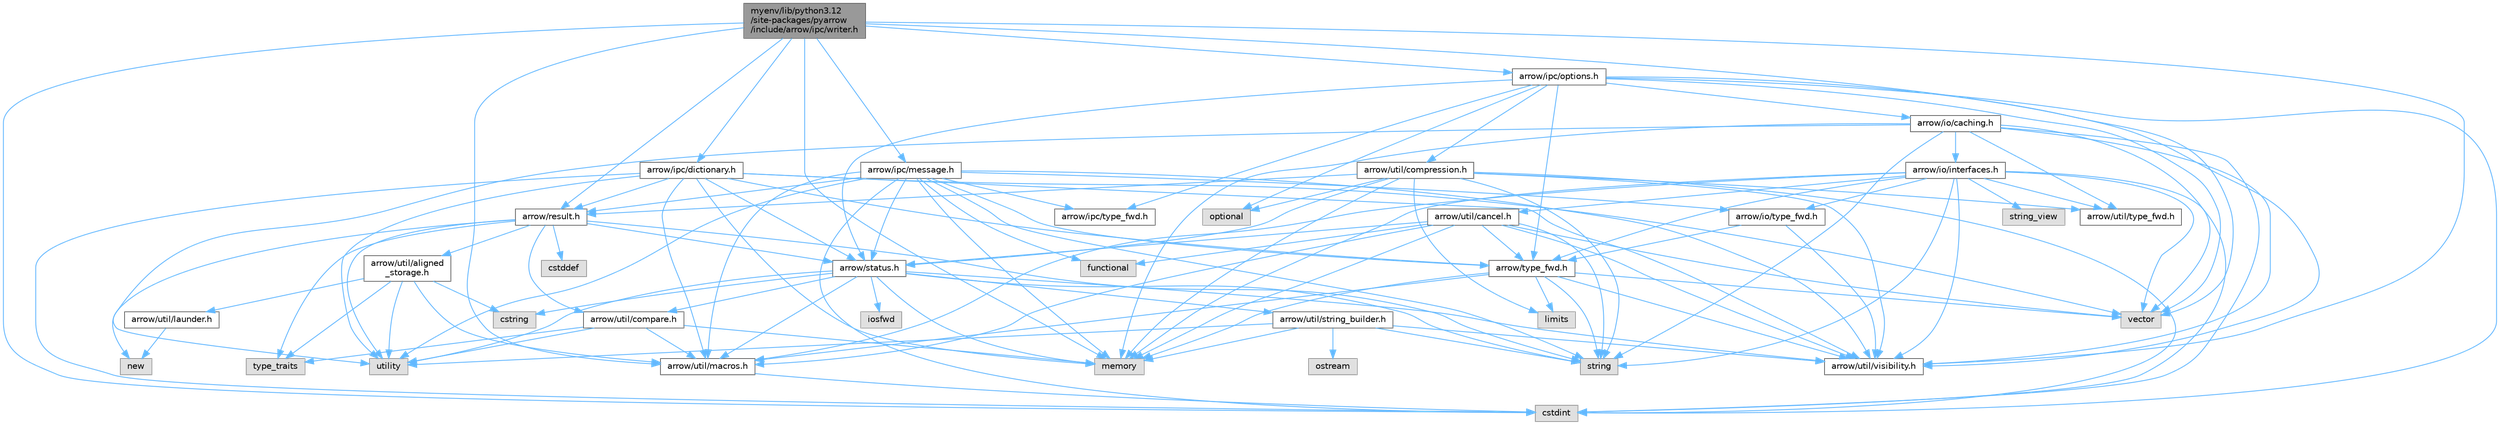 digraph "myenv/lib/python3.12/site-packages/pyarrow/include/arrow/ipc/writer.h"
{
 // LATEX_PDF_SIZE
  bgcolor="transparent";
  edge [fontname=Helvetica,fontsize=10,labelfontname=Helvetica,labelfontsize=10];
  node [fontname=Helvetica,fontsize=10,shape=box,height=0.2,width=0.4];
  Node1 [id="Node000001",label="myenv/lib/python3.12\l/site-packages/pyarrow\l/include/arrow/ipc/writer.h",height=0.2,width=0.4,color="gray40", fillcolor="grey60", style="filled", fontcolor="black",tooltip=" "];
  Node1 -> Node2 [id="edge1_Node000001_Node000002",color="steelblue1",style="solid",tooltip=" "];
  Node2 [id="Node000002",label="cstdint",height=0.2,width=0.4,color="grey60", fillcolor="#E0E0E0", style="filled",tooltip=" "];
  Node1 -> Node3 [id="edge2_Node000001_Node000003",color="steelblue1",style="solid",tooltip=" "];
  Node3 [id="Node000003",label="memory",height=0.2,width=0.4,color="grey60", fillcolor="#E0E0E0", style="filled",tooltip=" "];
  Node1 -> Node4 [id="edge3_Node000001_Node000004",color="steelblue1",style="solid",tooltip=" "];
  Node4 [id="Node000004",label="vector",height=0.2,width=0.4,color="grey60", fillcolor="#E0E0E0", style="filled",tooltip=" "];
  Node1 -> Node5 [id="edge4_Node000001_Node000005",color="steelblue1",style="solid",tooltip=" "];
  Node5 [id="Node000005",label="arrow/ipc/dictionary.h",height=0.2,width=0.4,color="grey40", fillcolor="white", style="filled",URL="$dictionary_8h.html",tooltip=" "];
  Node5 -> Node2 [id="edge5_Node000005_Node000002",color="steelblue1",style="solid",tooltip=" "];
  Node5 -> Node3 [id="edge6_Node000005_Node000003",color="steelblue1",style="solid",tooltip=" "];
  Node5 -> Node6 [id="edge7_Node000005_Node000006",color="steelblue1",style="solid",tooltip=" "];
  Node6 [id="Node000006",label="utility",height=0.2,width=0.4,color="grey60", fillcolor="#E0E0E0", style="filled",tooltip=" "];
  Node5 -> Node4 [id="edge8_Node000005_Node000004",color="steelblue1",style="solid",tooltip=" "];
  Node5 -> Node7 [id="edge9_Node000005_Node000007",color="steelblue1",style="solid",tooltip=" "];
  Node7 [id="Node000007",label="arrow/result.h",height=0.2,width=0.4,color="grey40", fillcolor="white", style="filled",URL="$result_8h.html",tooltip=" "];
  Node7 -> Node8 [id="edge10_Node000007_Node000008",color="steelblue1",style="solid",tooltip=" "];
  Node8 [id="Node000008",label="cstddef",height=0.2,width=0.4,color="grey60", fillcolor="#E0E0E0", style="filled",tooltip=" "];
  Node7 -> Node9 [id="edge11_Node000007_Node000009",color="steelblue1",style="solid",tooltip=" "];
  Node9 [id="Node000009",label="new",height=0.2,width=0.4,color="grey60", fillcolor="#E0E0E0", style="filled",tooltip=" "];
  Node7 -> Node10 [id="edge12_Node000007_Node000010",color="steelblue1",style="solid",tooltip=" "];
  Node10 [id="Node000010",label="string",height=0.2,width=0.4,color="grey60", fillcolor="#E0E0E0", style="filled",tooltip=" "];
  Node7 -> Node11 [id="edge13_Node000007_Node000011",color="steelblue1",style="solid",tooltip=" "];
  Node11 [id="Node000011",label="type_traits",height=0.2,width=0.4,color="grey60", fillcolor="#E0E0E0", style="filled",tooltip=" "];
  Node7 -> Node6 [id="edge14_Node000007_Node000006",color="steelblue1",style="solid",tooltip=" "];
  Node7 -> Node12 [id="edge15_Node000007_Node000012",color="steelblue1",style="solid",tooltip=" "];
  Node12 [id="Node000012",label="arrow/status.h",height=0.2,width=0.4,color="grey40", fillcolor="white", style="filled",URL="$status_8h.html",tooltip=" "];
  Node12 -> Node13 [id="edge16_Node000012_Node000013",color="steelblue1",style="solid",tooltip=" "];
  Node13 [id="Node000013",label="cstring",height=0.2,width=0.4,color="grey60", fillcolor="#E0E0E0", style="filled",tooltip=" "];
  Node12 -> Node14 [id="edge17_Node000012_Node000014",color="steelblue1",style="solid",tooltip=" "];
  Node14 [id="Node000014",label="iosfwd",height=0.2,width=0.4,color="grey60", fillcolor="#E0E0E0", style="filled",tooltip=" "];
  Node12 -> Node3 [id="edge18_Node000012_Node000003",color="steelblue1",style="solid",tooltip=" "];
  Node12 -> Node10 [id="edge19_Node000012_Node000010",color="steelblue1",style="solid",tooltip=" "];
  Node12 -> Node6 [id="edge20_Node000012_Node000006",color="steelblue1",style="solid",tooltip=" "];
  Node12 -> Node15 [id="edge21_Node000012_Node000015",color="steelblue1",style="solid",tooltip=" "];
  Node15 [id="Node000015",label="arrow/util/compare.h",height=0.2,width=0.4,color="grey40", fillcolor="white", style="filled",URL="$util_2compare_8h.html",tooltip=" "];
  Node15 -> Node3 [id="edge22_Node000015_Node000003",color="steelblue1",style="solid",tooltip=" "];
  Node15 -> Node11 [id="edge23_Node000015_Node000011",color="steelblue1",style="solid",tooltip=" "];
  Node15 -> Node6 [id="edge24_Node000015_Node000006",color="steelblue1",style="solid",tooltip=" "];
  Node15 -> Node16 [id="edge25_Node000015_Node000016",color="steelblue1",style="solid",tooltip=" "];
  Node16 [id="Node000016",label="arrow/util/macros.h",height=0.2,width=0.4,color="grey40", fillcolor="white", style="filled",URL="$macros_8h.html",tooltip=" "];
  Node16 -> Node2 [id="edge26_Node000016_Node000002",color="steelblue1",style="solid",tooltip=" "];
  Node12 -> Node16 [id="edge27_Node000012_Node000016",color="steelblue1",style="solid",tooltip=" "];
  Node12 -> Node17 [id="edge28_Node000012_Node000017",color="steelblue1",style="solid",tooltip=" "];
  Node17 [id="Node000017",label="arrow/util/string_builder.h",height=0.2,width=0.4,color="grey40", fillcolor="white", style="filled",URL="$string__builder_8h.html",tooltip=" "];
  Node17 -> Node3 [id="edge29_Node000017_Node000003",color="steelblue1",style="solid",tooltip=" "];
  Node17 -> Node18 [id="edge30_Node000017_Node000018",color="steelblue1",style="solid",tooltip=" "];
  Node18 [id="Node000018",label="ostream",height=0.2,width=0.4,color="grey60", fillcolor="#E0E0E0", style="filled",tooltip=" "];
  Node17 -> Node10 [id="edge31_Node000017_Node000010",color="steelblue1",style="solid",tooltip=" "];
  Node17 -> Node6 [id="edge32_Node000017_Node000006",color="steelblue1",style="solid",tooltip=" "];
  Node17 -> Node19 [id="edge33_Node000017_Node000019",color="steelblue1",style="solid",tooltip=" "];
  Node19 [id="Node000019",label="arrow/util/visibility.h",height=0.2,width=0.4,color="grey40", fillcolor="white", style="filled",URL="$include_2arrow_2util_2visibility_8h.html",tooltip=" "];
  Node12 -> Node19 [id="edge34_Node000012_Node000019",color="steelblue1",style="solid",tooltip=" "];
  Node7 -> Node20 [id="edge35_Node000007_Node000020",color="steelblue1",style="solid",tooltip=" "];
  Node20 [id="Node000020",label="arrow/util/aligned\l_storage.h",height=0.2,width=0.4,color="grey40", fillcolor="white", style="filled",URL="$aligned__storage_8h.html",tooltip=" "];
  Node20 -> Node13 [id="edge36_Node000020_Node000013",color="steelblue1",style="solid",tooltip=" "];
  Node20 -> Node11 [id="edge37_Node000020_Node000011",color="steelblue1",style="solid",tooltip=" "];
  Node20 -> Node6 [id="edge38_Node000020_Node000006",color="steelblue1",style="solid",tooltip=" "];
  Node20 -> Node21 [id="edge39_Node000020_Node000021",color="steelblue1",style="solid",tooltip=" "];
  Node21 [id="Node000021",label="arrow/util/launder.h",height=0.2,width=0.4,color="grey40", fillcolor="white", style="filled",URL="$launder_8h.html",tooltip=" "];
  Node21 -> Node9 [id="edge40_Node000021_Node000009",color="steelblue1",style="solid",tooltip=" "];
  Node20 -> Node16 [id="edge41_Node000020_Node000016",color="steelblue1",style="solid",tooltip=" "];
  Node7 -> Node15 [id="edge42_Node000007_Node000015",color="steelblue1",style="solid",tooltip=" "];
  Node5 -> Node12 [id="edge43_Node000005_Node000012",color="steelblue1",style="solid",tooltip=" "];
  Node5 -> Node22 [id="edge44_Node000005_Node000022",color="steelblue1",style="solid",tooltip=" "];
  Node22 [id="Node000022",label="arrow/type_fwd.h",height=0.2,width=0.4,color="grey40", fillcolor="white", style="filled",URL="$arrow_2type__fwd_8h.html",tooltip=" "];
  Node22 -> Node23 [id="edge45_Node000022_Node000023",color="steelblue1",style="solid",tooltip=" "];
  Node23 [id="Node000023",label="limits",height=0.2,width=0.4,color="grey60", fillcolor="#E0E0E0", style="filled",tooltip=" "];
  Node22 -> Node3 [id="edge46_Node000022_Node000003",color="steelblue1",style="solid",tooltip=" "];
  Node22 -> Node10 [id="edge47_Node000022_Node000010",color="steelblue1",style="solid",tooltip=" "];
  Node22 -> Node4 [id="edge48_Node000022_Node000004",color="steelblue1",style="solid",tooltip=" "];
  Node22 -> Node16 [id="edge49_Node000022_Node000016",color="steelblue1",style="solid",tooltip=" "];
  Node22 -> Node19 [id="edge50_Node000022_Node000019",color="steelblue1",style="solid",tooltip=" "];
  Node5 -> Node16 [id="edge51_Node000005_Node000016",color="steelblue1",style="solid",tooltip=" "];
  Node5 -> Node19 [id="edge52_Node000005_Node000019",color="steelblue1",style="solid",tooltip=" "];
  Node1 -> Node24 [id="edge53_Node000001_Node000024",color="steelblue1",style="solid",tooltip=" "];
  Node24 [id="Node000024",label="arrow/ipc/message.h",height=0.2,width=0.4,color="grey40", fillcolor="white", style="filled",URL="$message_8h.html",tooltip=" "];
  Node24 -> Node2 [id="edge54_Node000024_Node000002",color="steelblue1",style="solid",tooltip=" "];
  Node24 -> Node25 [id="edge55_Node000024_Node000025",color="steelblue1",style="solid",tooltip=" "];
  Node25 [id="Node000025",label="functional",height=0.2,width=0.4,color="grey60", fillcolor="#E0E0E0", style="filled",tooltip=" "];
  Node24 -> Node3 [id="edge56_Node000024_Node000003",color="steelblue1",style="solid",tooltip=" "];
  Node24 -> Node10 [id="edge57_Node000024_Node000010",color="steelblue1",style="solid",tooltip=" "];
  Node24 -> Node6 [id="edge58_Node000024_Node000006",color="steelblue1",style="solid",tooltip=" "];
  Node24 -> Node26 [id="edge59_Node000024_Node000026",color="steelblue1",style="solid",tooltip=" "];
  Node26 [id="Node000026",label="arrow/io/type_fwd.h",height=0.2,width=0.4,color="grey40", fillcolor="white", style="filled",URL="$arrow_2io_2type__fwd_8h.html",tooltip=" "];
  Node26 -> Node22 [id="edge60_Node000026_Node000022",color="steelblue1",style="solid",tooltip=" "];
  Node26 -> Node19 [id="edge61_Node000026_Node000019",color="steelblue1",style="solid",tooltip=" "];
  Node24 -> Node27 [id="edge62_Node000024_Node000027",color="steelblue1",style="solid",tooltip=" "];
  Node27 [id="Node000027",label="arrow/ipc/type_fwd.h",height=0.2,width=0.4,color="grey40", fillcolor="white", style="filled",URL="$arrow_2ipc_2type__fwd_8h.html",tooltip=" "];
  Node24 -> Node7 [id="edge63_Node000024_Node000007",color="steelblue1",style="solid",tooltip=" "];
  Node24 -> Node12 [id="edge64_Node000024_Node000012",color="steelblue1",style="solid",tooltip=" "];
  Node24 -> Node22 [id="edge65_Node000024_Node000022",color="steelblue1",style="solid",tooltip=" "];
  Node24 -> Node16 [id="edge66_Node000024_Node000016",color="steelblue1",style="solid",tooltip=" "];
  Node24 -> Node19 [id="edge67_Node000024_Node000019",color="steelblue1",style="solid",tooltip=" "];
  Node1 -> Node28 [id="edge68_Node000001_Node000028",color="steelblue1",style="solid",tooltip=" "];
  Node28 [id="Node000028",label="arrow/ipc/options.h",height=0.2,width=0.4,color="grey40", fillcolor="white", style="filled",URL="$ipc_2options_8h.html",tooltip=" "];
  Node28 -> Node2 [id="edge69_Node000028_Node000002",color="steelblue1",style="solid",tooltip=" "];
  Node28 -> Node29 [id="edge70_Node000028_Node000029",color="steelblue1",style="solid",tooltip=" "];
  Node29 [id="Node000029",label="optional",height=0.2,width=0.4,color="grey60", fillcolor="#E0E0E0", style="filled",tooltip=" "];
  Node28 -> Node4 [id="edge71_Node000028_Node000004",color="steelblue1",style="solid",tooltip=" "];
  Node28 -> Node30 [id="edge72_Node000028_Node000030",color="steelblue1",style="solid",tooltip=" "];
  Node30 [id="Node000030",label="arrow/io/caching.h",height=0.2,width=0.4,color="grey40", fillcolor="white", style="filled",URL="$caching_8h.html",tooltip=" "];
  Node30 -> Node2 [id="edge73_Node000030_Node000002",color="steelblue1",style="solid",tooltip=" "];
  Node30 -> Node3 [id="edge74_Node000030_Node000003",color="steelblue1",style="solid",tooltip=" "];
  Node30 -> Node10 [id="edge75_Node000030_Node000010",color="steelblue1",style="solid",tooltip=" "];
  Node30 -> Node6 [id="edge76_Node000030_Node000006",color="steelblue1",style="solid",tooltip=" "];
  Node30 -> Node4 [id="edge77_Node000030_Node000004",color="steelblue1",style="solid",tooltip=" "];
  Node30 -> Node31 [id="edge78_Node000030_Node000031",color="steelblue1",style="solid",tooltip=" "];
  Node31 [id="Node000031",label="arrow/io/interfaces.h",height=0.2,width=0.4,color="grey40", fillcolor="white", style="filled",URL="$interfaces_8h.html",tooltip=" "];
  Node31 -> Node2 [id="edge79_Node000031_Node000002",color="steelblue1",style="solid",tooltip=" "];
  Node31 -> Node3 [id="edge80_Node000031_Node000003",color="steelblue1",style="solid",tooltip=" "];
  Node31 -> Node10 [id="edge81_Node000031_Node000010",color="steelblue1",style="solid",tooltip=" "];
  Node31 -> Node32 [id="edge82_Node000031_Node000032",color="steelblue1",style="solid",tooltip=" "];
  Node32 [id="Node000032",label="string_view",height=0.2,width=0.4,color="grey60", fillcolor="#E0E0E0", style="filled",tooltip=" "];
  Node31 -> Node4 [id="edge83_Node000031_Node000004",color="steelblue1",style="solid",tooltip=" "];
  Node31 -> Node26 [id="edge84_Node000031_Node000026",color="steelblue1",style="solid",tooltip=" "];
  Node31 -> Node22 [id="edge85_Node000031_Node000022",color="steelblue1",style="solid",tooltip=" "];
  Node31 -> Node33 [id="edge86_Node000031_Node000033",color="steelblue1",style="solid",tooltip=" "];
  Node33 [id="Node000033",label="arrow/util/cancel.h",height=0.2,width=0.4,color="grey40", fillcolor="white", style="filled",URL="$cancel_8h.html",tooltip=" "];
  Node33 -> Node25 [id="edge87_Node000033_Node000025",color="steelblue1",style="solid",tooltip=" "];
  Node33 -> Node3 [id="edge88_Node000033_Node000003",color="steelblue1",style="solid",tooltip=" "];
  Node33 -> Node10 [id="edge89_Node000033_Node000010",color="steelblue1",style="solid",tooltip=" "];
  Node33 -> Node4 [id="edge90_Node000033_Node000004",color="steelblue1",style="solid",tooltip=" "];
  Node33 -> Node12 [id="edge91_Node000033_Node000012",color="steelblue1",style="solid",tooltip=" "];
  Node33 -> Node22 [id="edge92_Node000033_Node000022",color="steelblue1",style="solid",tooltip=" "];
  Node33 -> Node16 [id="edge93_Node000033_Node000016",color="steelblue1",style="solid",tooltip=" "];
  Node33 -> Node19 [id="edge94_Node000033_Node000019",color="steelblue1",style="solid",tooltip=" "];
  Node31 -> Node16 [id="edge95_Node000031_Node000016",color="steelblue1",style="solid",tooltip=" "];
  Node31 -> Node34 [id="edge96_Node000031_Node000034",color="steelblue1",style="solid",tooltip=" "];
  Node34 [id="Node000034",label="arrow/util/type_fwd.h",height=0.2,width=0.4,color="grey40", fillcolor="white", style="filled",URL="$arrow_2util_2type__fwd_8h.html",tooltip=" "];
  Node31 -> Node19 [id="edge97_Node000031_Node000019",color="steelblue1",style="solid",tooltip=" "];
  Node30 -> Node34 [id="edge98_Node000030_Node000034",color="steelblue1",style="solid",tooltip=" "];
  Node30 -> Node19 [id="edge99_Node000030_Node000019",color="steelblue1",style="solid",tooltip=" "];
  Node28 -> Node27 [id="edge100_Node000028_Node000027",color="steelblue1",style="solid",tooltip=" "];
  Node28 -> Node12 [id="edge101_Node000028_Node000012",color="steelblue1",style="solid",tooltip=" "];
  Node28 -> Node22 [id="edge102_Node000028_Node000022",color="steelblue1",style="solid",tooltip=" "];
  Node28 -> Node35 [id="edge103_Node000028_Node000035",color="steelblue1",style="solid",tooltip=" "];
  Node35 [id="Node000035",label="arrow/util/compression.h",height=0.2,width=0.4,color="grey40", fillcolor="white", style="filled",URL="$compression_8h.html",tooltip=" "];
  Node35 -> Node2 [id="edge104_Node000035_Node000002",color="steelblue1",style="solid",tooltip=" "];
  Node35 -> Node23 [id="edge105_Node000035_Node000023",color="steelblue1",style="solid",tooltip=" "];
  Node35 -> Node3 [id="edge106_Node000035_Node000003",color="steelblue1",style="solid",tooltip=" "];
  Node35 -> Node29 [id="edge107_Node000035_Node000029",color="steelblue1",style="solid",tooltip=" "];
  Node35 -> Node10 [id="edge108_Node000035_Node000010",color="steelblue1",style="solid",tooltip=" "];
  Node35 -> Node7 [id="edge109_Node000035_Node000007",color="steelblue1",style="solid",tooltip=" "];
  Node35 -> Node12 [id="edge110_Node000035_Node000012",color="steelblue1",style="solid",tooltip=" "];
  Node35 -> Node34 [id="edge111_Node000035_Node000034",color="steelblue1",style="solid",tooltip=" "];
  Node35 -> Node19 [id="edge112_Node000035_Node000019",color="steelblue1",style="solid",tooltip=" "];
  Node28 -> Node19 [id="edge113_Node000028_Node000019",color="steelblue1",style="solid",tooltip=" "];
  Node1 -> Node7 [id="edge114_Node000001_Node000007",color="steelblue1",style="solid",tooltip=" "];
  Node1 -> Node16 [id="edge115_Node000001_Node000016",color="steelblue1",style="solid",tooltip=" "];
  Node1 -> Node19 [id="edge116_Node000001_Node000019",color="steelblue1",style="solid",tooltip=" "];
}
